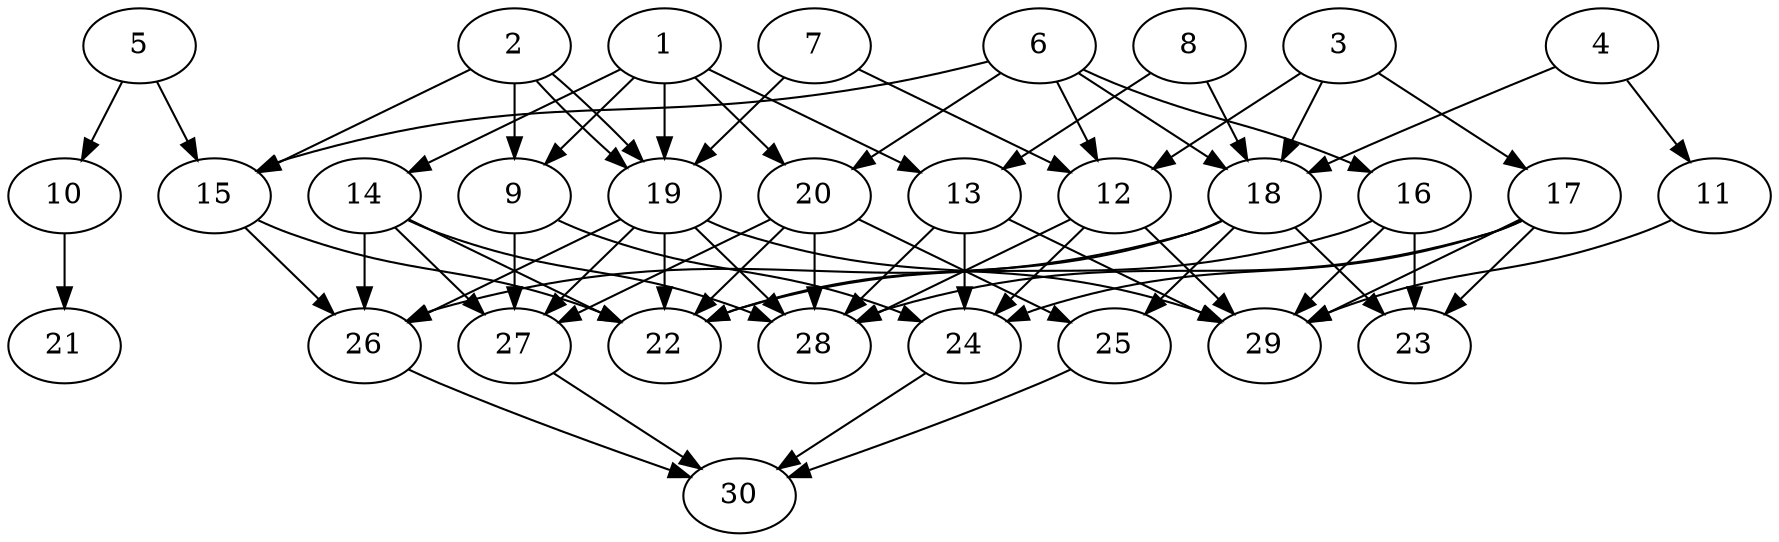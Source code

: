 // DAG automatically generated by daggen at Thu Oct  3 14:04:18 2019
// ./daggen --dot -n 30 --ccr 0.3 --fat 0.7 --regular 0.7 --density 0.5 --mindata 5242880 --maxdata 52428800 
digraph G {
  1 [size="80148480", alpha="0.06", expect_size="24044544"] 
  1 -> 9 [size ="24044544"]
  1 -> 13 [size ="24044544"]
  1 -> 14 [size ="24044544"]
  1 -> 19 [size ="24044544"]
  1 -> 20 [size ="24044544"]
  2 [size="145452373", alpha="0.12", expect_size="43635712"] 
  2 -> 9 [size ="43635712"]
  2 -> 15 [size ="43635712"]
  2 -> 19 [size ="43635712"]
  2 -> 19 [size ="43635712"]
  3 [size="47482880", alpha="0.02", expect_size="14244864"] 
  3 -> 12 [size ="14244864"]
  3 -> 17 [size ="14244864"]
  3 -> 18 [size ="14244864"]
  4 [size="72854187", alpha="0.06", expect_size="21856256"] 
  4 -> 11 [size ="21856256"]
  4 -> 18 [size ="21856256"]
  5 [size="136335360", alpha="0.11", expect_size="40900608"] 
  5 -> 10 [size ="40900608"]
  5 -> 15 [size ="40900608"]
  6 [size="80220160", alpha="0.05", expect_size="24066048"] 
  6 -> 12 [size ="24066048"]
  6 -> 15 [size ="24066048"]
  6 -> 16 [size ="24066048"]
  6 -> 18 [size ="24066048"]
  6 -> 20 [size ="24066048"]
  7 [size="63071573", alpha="0.01", expect_size="18921472"] 
  7 -> 12 [size ="18921472"]
  7 -> 19 [size ="18921472"]
  8 [size="136915627", alpha="0.07", expect_size="41074688"] 
  8 -> 13 [size ="41074688"]
  8 -> 18 [size ="41074688"]
  9 [size="148264960", alpha="0.08", expect_size="44479488"] 
  9 -> 24 [size ="44479488"]
  9 -> 27 [size ="44479488"]
  10 [size="25838933", alpha="0.18", expect_size="7751680"] 
  10 -> 21 [size ="7751680"]
  11 [size="103543467", alpha="0.05", expect_size="31063040"] 
  11 -> 29 [size ="31063040"]
  12 [size="152883200", alpha="0.14", expect_size="45864960"] 
  12 -> 24 [size ="45864960"]
  12 -> 28 [size ="45864960"]
  12 -> 29 [size ="45864960"]
  13 [size="88576000", alpha="0.19", expect_size="26572800"] 
  13 -> 24 [size ="26572800"]
  13 -> 28 [size ="26572800"]
  13 -> 29 [size ="26572800"]
  14 [size="100795733", alpha="0.16", expect_size="30238720"] 
  14 -> 22 [size ="30238720"]
  14 -> 26 [size ="30238720"]
  14 -> 27 [size ="30238720"]
  14 -> 28 [size ="30238720"]
  15 [size="147613013", alpha="0.05", expect_size="44283904"] 
  15 -> 22 [size ="44283904"]
  15 -> 26 [size ="44283904"]
  16 [size="74707627", alpha="0.16", expect_size="22412288"] 
  16 -> 22 [size ="22412288"]
  16 -> 23 [size ="22412288"]
  16 -> 29 [size ="22412288"]
  17 [size="112547840", alpha="0.17", expect_size="33764352"] 
  17 -> 23 [size ="33764352"]
  17 -> 24 [size ="33764352"]
  17 -> 28 [size ="33764352"]
  17 -> 29 [size ="33764352"]
  18 [size="118517760", alpha="0.07", expect_size="35555328"] 
  18 -> 22 [size ="35555328"]
  18 -> 23 [size ="35555328"]
  18 -> 25 [size ="35555328"]
  18 -> 26 [size ="35555328"]
  19 [size="18397867", alpha="0.08", expect_size="5519360"] 
  19 -> 22 [size ="5519360"]
  19 -> 26 [size ="5519360"]
  19 -> 27 [size ="5519360"]
  19 -> 28 [size ="5519360"]
  19 -> 29 [size ="5519360"]
  20 [size="80360107", alpha="0.09", expect_size="24108032"] 
  20 -> 22 [size ="24108032"]
  20 -> 25 [size ="24108032"]
  20 -> 27 [size ="24108032"]
  20 -> 28 [size ="24108032"]
  21 [size="61108907", alpha="0.17", expect_size="18332672"] 
  22 [size="102925653", alpha="0.02", expect_size="30877696"] 
  23 [size="57442987", alpha="0.10", expect_size="17232896"] 
  24 [size="52507307", alpha="0.05", expect_size="15752192"] 
  24 -> 30 [size ="15752192"]
  25 [size="24920747", alpha="0.16", expect_size="7476224"] 
  25 -> 30 [size ="7476224"]
  26 [size="67802453", alpha="0.14", expect_size="20340736"] 
  26 -> 30 [size ="20340736"]
  27 [size="32812373", alpha="0.19", expect_size="9843712"] 
  27 -> 30 [size ="9843712"]
  28 [size="166557013", alpha="0.18", expect_size="49967104"] 
  29 [size="67310933", alpha="0.14", expect_size="20193280"] 
  30 [size="134065493", alpha="0.11", expect_size="40219648"] 
}
